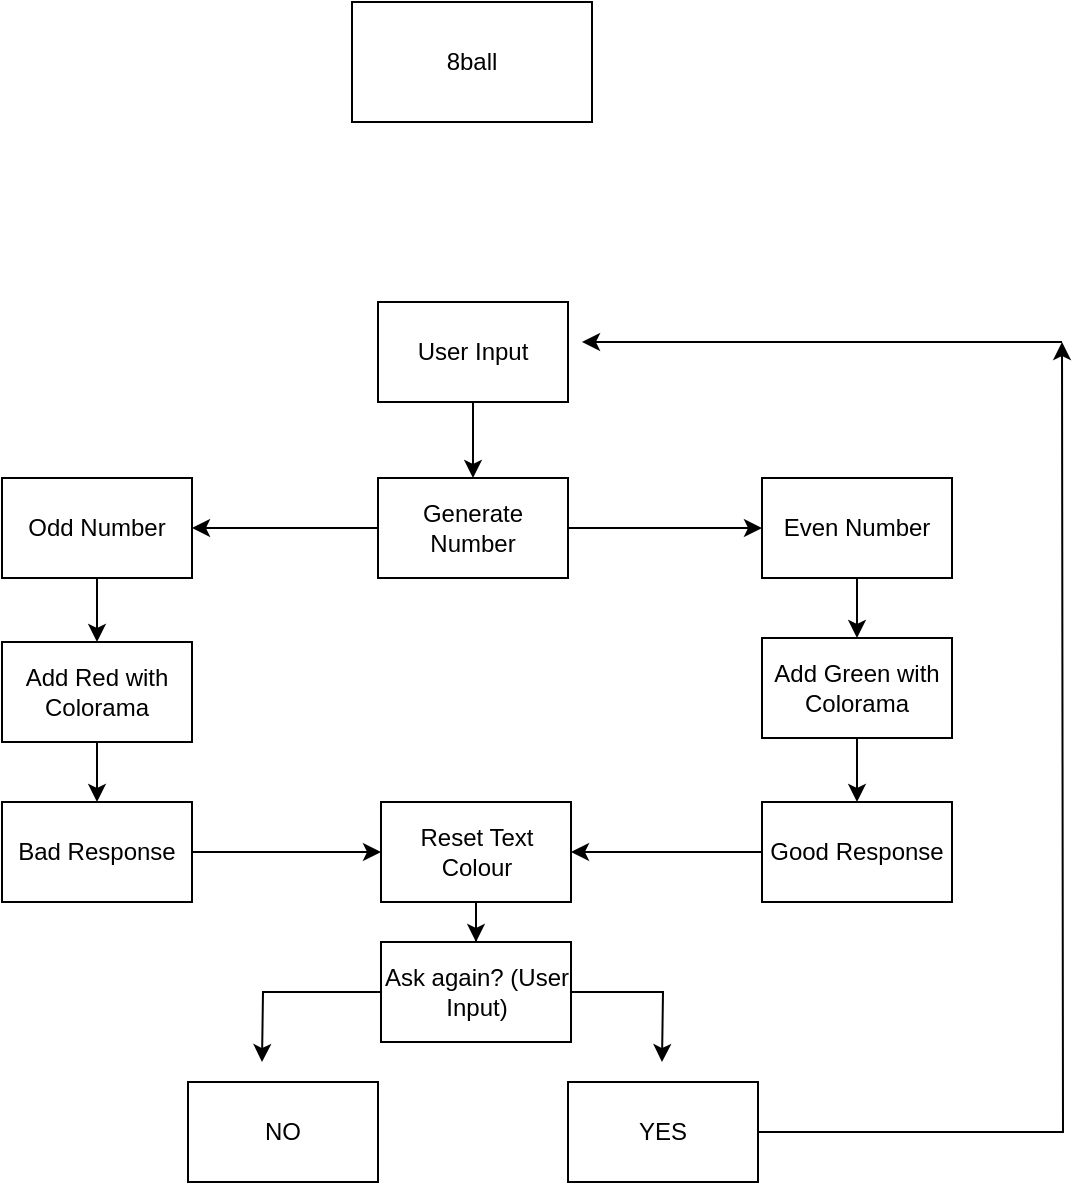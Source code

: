 <mxfile version="24.8.4">
  <diagram name="Page-1" id="Ps1ud6b3WEhJtYbDt9zd">
    <mxGraphModel dx="1114" dy="566" grid="1" gridSize="10" guides="1" tooltips="1" connect="1" arrows="1" fold="1" page="1" pageScale="1" pageWidth="850" pageHeight="1100" math="0" shadow="0">
      <root>
        <mxCell id="0" />
        <mxCell id="1" parent="0" />
        <mxCell id="yWIshHMj9opg228Ggfb8-1" value="8ball" style="rounded=0;whiteSpace=wrap;html=1;" parent="1" vertex="1">
          <mxGeometry x="365" y="30" width="120" height="60" as="geometry" />
        </mxCell>
        <mxCell id="yWIshHMj9opg228Ggfb8-13" style="edgeStyle=orthogonalEdgeStyle;rounded=0;orthogonalLoop=1;jettySize=auto;html=1;exitX=0.5;exitY=1;exitDx=0;exitDy=0;entryX=0.5;entryY=0;entryDx=0;entryDy=0;" parent="1" source="yWIshHMj9opg228Ggfb8-2" target="yWIshHMj9opg228Ggfb8-6" edge="1">
          <mxGeometry relative="1" as="geometry" />
        </mxCell>
        <mxCell id="yWIshHMj9opg228Ggfb8-2" value="User Input" style="rounded=0;whiteSpace=wrap;html=1;" parent="1" vertex="1">
          <mxGeometry x="378" y="180" width="95" height="50" as="geometry" />
        </mxCell>
        <mxCell id="YdVypazht8XqmfjB8H94-28" value="" style="edgeStyle=orthogonalEdgeStyle;rounded=0;orthogonalLoop=1;jettySize=auto;html=1;" edge="1" parent="1" source="yWIshHMj9opg228Ggfb8-3" target="YdVypazht8XqmfjB8H94-3">
          <mxGeometry relative="1" as="geometry" />
        </mxCell>
        <mxCell id="yWIshHMj9opg228Ggfb8-3" value="Good Response" style="rounded=0;whiteSpace=wrap;html=1;" parent="1" vertex="1">
          <mxGeometry x="570" y="430" width="95" height="50" as="geometry" />
        </mxCell>
        <mxCell id="YdVypazht8XqmfjB8H94-27" value="" style="edgeStyle=orthogonalEdgeStyle;rounded=0;orthogonalLoop=1;jettySize=auto;html=1;" edge="1" parent="1" source="yWIshHMj9opg228Ggfb8-4" target="YdVypazht8XqmfjB8H94-3">
          <mxGeometry relative="1" as="geometry" />
        </mxCell>
        <mxCell id="yWIshHMj9opg228Ggfb8-4" value="Bad Response" style="rounded=0;whiteSpace=wrap;html=1;" parent="1" vertex="1">
          <mxGeometry x="190" y="430" width="95" height="50" as="geometry" />
        </mxCell>
        <mxCell id="yWIshHMj9opg228Ggfb8-32" value="" style="edgeStyle=orthogonalEdgeStyle;rounded=0;orthogonalLoop=1;jettySize=auto;html=1;" parent="1" source="yWIshHMj9opg228Ggfb8-5" target="yWIshHMj9opg228Ggfb8-27" edge="1">
          <mxGeometry relative="1" as="geometry" />
        </mxCell>
        <mxCell id="yWIshHMj9opg228Ggfb8-5" value="Even Number" style="rounded=0;whiteSpace=wrap;html=1;" parent="1" vertex="1">
          <mxGeometry x="570" y="268" width="95" height="50" as="geometry" />
        </mxCell>
        <mxCell id="YdVypazht8XqmfjB8H94-1" value="" style="edgeStyle=orthogonalEdgeStyle;rounded=0;orthogonalLoop=1;jettySize=auto;html=1;" edge="1" parent="1" source="yWIshHMj9opg228Ggfb8-6" target="yWIshHMj9opg228Ggfb8-7">
          <mxGeometry relative="1" as="geometry" />
        </mxCell>
        <mxCell id="YdVypazht8XqmfjB8H94-2" value="" style="edgeStyle=orthogonalEdgeStyle;rounded=0;orthogonalLoop=1;jettySize=auto;html=1;" edge="1" parent="1" source="yWIshHMj9opg228Ggfb8-6" target="yWIshHMj9opg228Ggfb8-5">
          <mxGeometry relative="1" as="geometry" />
        </mxCell>
        <mxCell id="yWIshHMj9opg228Ggfb8-6" value="Generate Number" style="rounded=0;whiteSpace=wrap;html=1;" parent="1" vertex="1">
          <mxGeometry x="378" y="268" width="95" height="50" as="geometry" />
        </mxCell>
        <mxCell id="yWIshHMj9opg228Ggfb8-30" value="" style="edgeStyle=orthogonalEdgeStyle;rounded=0;orthogonalLoop=1;jettySize=auto;html=1;" parent="1" source="yWIshHMj9opg228Ggfb8-7" target="yWIshHMj9opg228Ggfb8-8" edge="1">
          <mxGeometry relative="1" as="geometry" />
        </mxCell>
        <mxCell id="yWIshHMj9opg228Ggfb8-7" value="Odd Number" style="rounded=0;whiteSpace=wrap;html=1;" parent="1" vertex="1">
          <mxGeometry x="190" y="268" width="95" height="50" as="geometry" />
        </mxCell>
        <mxCell id="yWIshHMj9opg228Ggfb8-31" value="" style="edgeStyle=orthogonalEdgeStyle;rounded=0;orthogonalLoop=1;jettySize=auto;html=1;" parent="1" source="yWIshHMj9opg228Ggfb8-8" target="yWIshHMj9opg228Ggfb8-4" edge="1">
          <mxGeometry relative="1" as="geometry" />
        </mxCell>
        <mxCell id="yWIshHMj9opg228Ggfb8-8" value="Add Red with Colorama" style="rounded=0;whiteSpace=wrap;html=1;" parent="1" vertex="1">
          <mxGeometry x="190" y="350" width="95" height="50" as="geometry" />
        </mxCell>
        <mxCell id="yWIshHMj9opg228Ggfb8-29" value="" style="edgeStyle=orthogonalEdgeStyle;rounded=0;orthogonalLoop=1;jettySize=auto;html=1;" parent="1" source="yWIshHMj9opg228Ggfb8-27" target="yWIshHMj9opg228Ggfb8-3" edge="1">
          <mxGeometry relative="1" as="geometry" />
        </mxCell>
        <mxCell id="yWIshHMj9opg228Ggfb8-27" value="Add Green with Colorama" style="rounded=0;whiteSpace=wrap;html=1;" parent="1" vertex="1">
          <mxGeometry x="570" y="348" width="95" height="50" as="geometry" />
        </mxCell>
        <mxCell id="YdVypazht8XqmfjB8H94-29" value="" style="edgeStyle=orthogonalEdgeStyle;rounded=0;orthogonalLoop=1;jettySize=auto;html=1;" edge="1" parent="1" source="YdVypazht8XqmfjB8H94-3" target="YdVypazht8XqmfjB8H94-4">
          <mxGeometry relative="1" as="geometry" />
        </mxCell>
        <mxCell id="YdVypazht8XqmfjB8H94-3" value="Reset Text Colour" style="rounded=0;whiteSpace=wrap;html=1;" vertex="1" parent="1">
          <mxGeometry x="379.5" y="430" width="95" height="50" as="geometry" />
        </mxCell>
        <mxCell id="YdVypazht8XqmfjB8H94-13" value="" style="edgeStyle=orthogonalEdgeStyle;rounded=0;orthogonalLoop=1;jettySize=auto;html=1;" edge="1" parent="1" source="YdVypazht8XqmfjB8H94-4">
          <mxGeometry relative="1" as="geometry">
            <mxPoint x="320" y="560" as="targetPoint" />
          </mxGeometry>
        </mxCell>
        <mxCell id="YdVypazht8XqmfjB8H94-4" value="Ask again? (User Input)" style="rounded=0;whiteSpace=wrap;html=1;" vertex="1" parent="1">
          <mxGeometry x="379.5" y="500" width="95" height="50" as="geometry" />
        </mxCell>
        <mxCell id="YdVypazht8XqmfjB8H94-5" value="NO" style="rounded=0;whiteSpace=wrap;html=1;" vertex="1" parent="1">
          <mxGeometry x="283" y="570" width="95" height="50" as="geometry" />
        </mxCell>
        <mxCell id="YdVypazht8XqmfjB8H94-17" value="" style="edgeStyle=orthogonalEdgeStyle;rounded=0;orthogonalLoop=1;jettySize=auto;html=1;" edge="1" parent="1" source="YdVypazht8XqmfjB8H94-6">
          <mxGeometry relative="1" as="geometry">
            <mxPoint x="720" y="200" as="targetPoint" />
          </mxGeometry>
        </mxCell>
        <mxCell id="YdVypazht8XqmfjB8H94-6" value="YES" style="rounded=0;whiteSpace=wrap;html=1;" vertex="1" parent="1">
          <mxGeometry x="473" y="570" width="95" height="50" as="geometry" />
        </mxCell>
        <mxCell id="YdVypazht8XqmfjB8H94-11" value="" style="edgeStyle=orthogonalEdgeStyle;rounded=0;orthogonalLoop=1;jettySize=auto;html=1;" edge="1" parent="1" source="YdVypazht8XqmfjB8H94-4">
          <mxGeometry relative="1" as="geometry">
            <mxPoint x="475" y="525" as="sourcePoint" />
            <mxPoint x="520" y="560" as="targetPoint" />
          </mxGeometry>
        </mxCell>
        <mxCell id="YdVypazht8XqmfjB8H94-26" value="" style="endArrow=classic;html=1;rounded=0;" edge="1" parent="1">
          <mxGeometry width="50" height="50" relative="1" as="geometry">
            <mxPoint x="720" y="200" as="sourcePoint" />
            <mxPoint x="480" y="200" as="targetPoint" />
          </mxGeometry>
        </mxCell>
      </root>
    </mxGraphModel>
  </diagram>
</mxfile>
